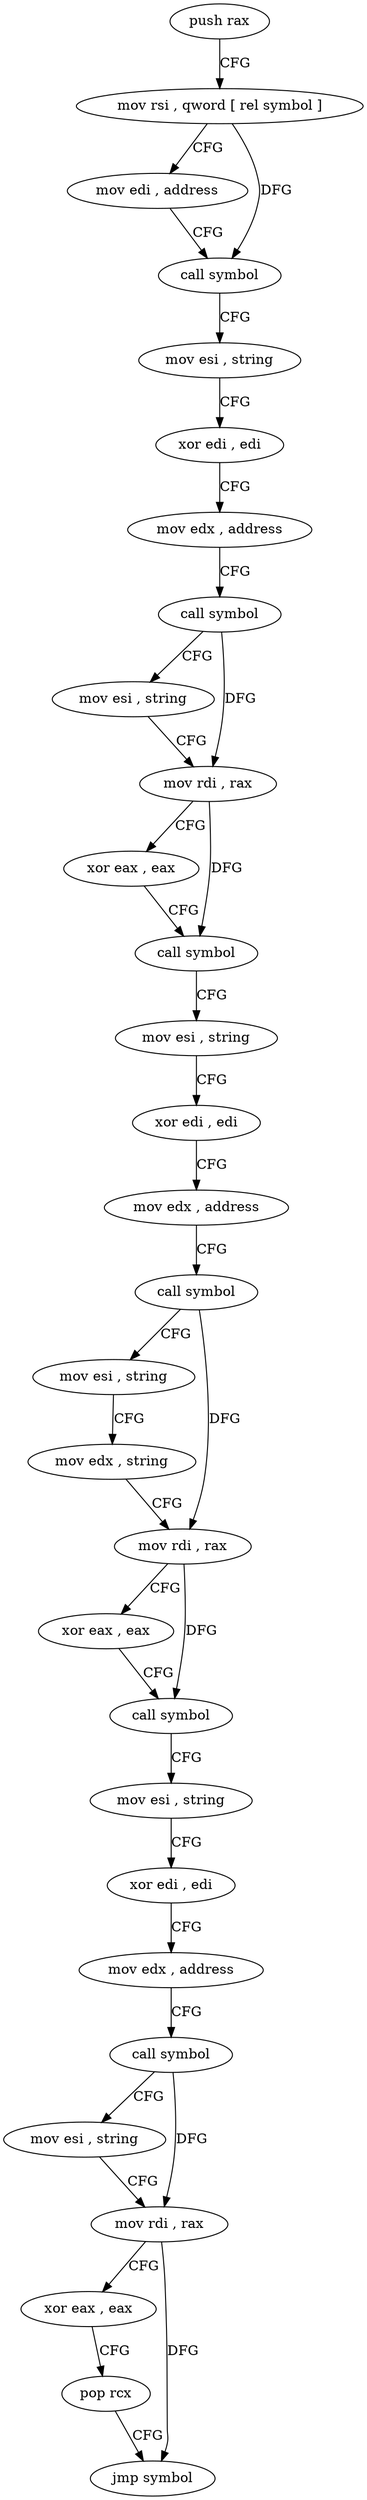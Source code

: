 digraph "func" {
"4356176" [label = "push rax" ]
"4356177" [label = "mov rsi , qword [ rel symbol ]" ]
"4356184" [label = "mov edi , address" ]
"4356189" [label = "call symbol" ]
"4356194" [label = "mov esi , string" ]
"4356199" [label = "xor edi , edi" ]
"4356201" [label = "mov edx , address" ]
"4356206" [label = "call symbol" ]
"4356211" [label = "mov esi , string" ]
"4356216" [label = "mov rdi , rax" ]
"4356219" [label = "xor eax , eax" ]
"4356221" [label = "call symbol" ]
"4356226" [label = "mov esi , string" ]
"4356231" [label = "xor edi , edi" ]
"4356233" [label = "mov edx , address" ]
"4356238" [label = "call symbol" ]
"4356243" [label = "mov esi , string" ]
"4356248" [label = "mov edx , string" ]
"4356253" [label = "mov rdi , rax" ]
"4356256" [label = "xor eax , eax" ]
"4356258" [label = "call symbol" ]
"4356263" [label = "mov esi , string" ]
"4356268" [label = "xor edi , edi" ]
"4356270" [label = "mov edx , address" ]
"4356275" [label = "call symbol" ]
"4356280" [label = "mov esi , string" ]
"4356285" [label = "mov rdi , rax" ]
"4356288" [label = "xor eax , eax" ]
"4356290" [label = "pop rcx" ]
"4356291" [label = "jmp symbol" ]
"4356176" -> "4356177" [ label = "CFG" ]
"4356177" -> "4356184" [ label = "CFG" ]
"4356177" -> "4356189" [ label = "DFG" ]
"4356184" -> "4356189" [ label = "CFG" ]
"4356189" -> "4356194" [ label = "CFG" ]
"4356194" -> "4356199" [ label = "CFG" ]
"4356199" -> "4356201" [ label = "CFG" ]
"4356201" -> "4356206" [ label = "CFG" ]
"4356206" -> "4356211" [ label = "CFG" ]
"4356206" -> "4356216" [ label = "DFG" ]
"4356211" -> "4356216" [ label = "CFG" ]
"4356216" -> "4356219" [ label = "CFG" ]
"4356216" -> "4356221" [ label = "DFG" ]
"4356219" -> "4356221" [ label = "CFG" ]
"4356221" -> "4356226" [ label = "CFG" ]
"4356226" -> "4356231" [ label = "CFG" ]
"4356231" -> "4356233" [ label = "CFG" ]
"4356233" -> "4356238" [ label = "CFG" ]
"4356238" -> "4356243" [ label = "CFG" ]
"4356238" -> "4356253" [ label = "DFG" ]
"4356243" -> "4356248" [ label = "CFG" ]
"4356248" -> "4356253" [ label = "CFG" ]
"4356253" -> "4356256" [ label = "CFG" ]
"4356253" -> "4356258" [ label = "DFG" ]
"4356256" -> "4356258" [ label = "CFG" ]
"4356258" -> "4356263" [ label = "CFG" ]
"4356263" -> "4356268" [ label = "CFG" ]
"4356268" -> "4356270" [ label = "CFG" ]
"4356270" -> "4356275" [ label = "CFG" ]
"4356275" -> "4356280" [ label = "CFG" ]
"4356275" -> "4356285" [ label = "DFG" ]
"4356280" -> "4356285" [ label = "CFG" ]
"4356285" -> "4356288" [ label = "CFG" ]
"4356285" -> "4356291" [ label = "DFG" ]
"4356288" -> "4356290" [ label = "CFG" ]
"4356290" -> "4356291" [ label = "CFG" ]
}
